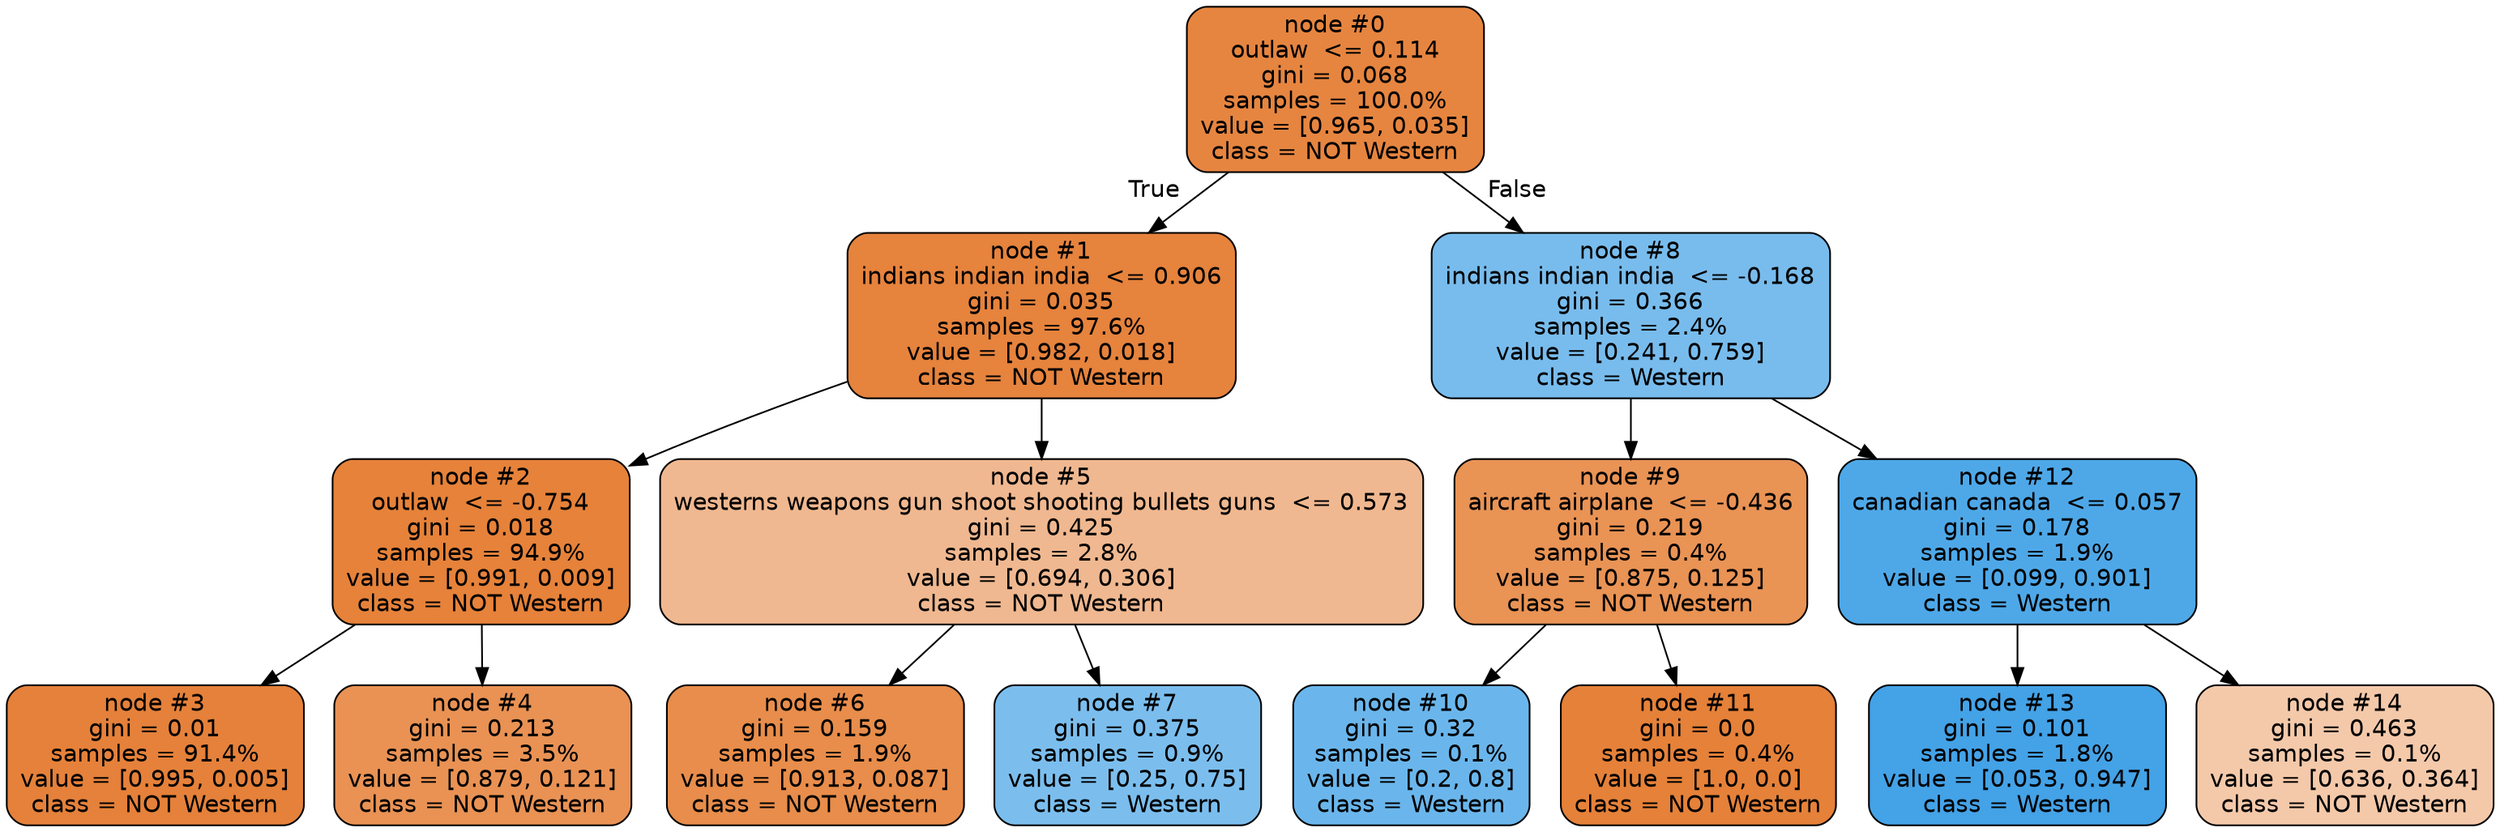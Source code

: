 digraph Tree {
node [shape=box, style="filled, rounded", color="black", fontname=helvetica] ;
edge [fontname=helvetica] ;
0 [label="node #0\noutlaw  <= 0.114\ngini = 0.068\nsamples = 100.0%\nvalue = [0.965, 0.035]\nclass = NOT Western", fillcolor="#e58139f6"] ;
1 [label="node #1\nindians indian india  <= 0.906\ngini = 0.035\nsamples = 97.6%\nvalue = [0.982, 0.018]\nclass = NOT Western", fillcolor="#e58139fa"] ;
0 -> 1 [labeldistance=2.5, labelangle=45, headlabel="True"] ;
2 [label="node #2\noutlaw  <= -0.754\ngini = 0.018\nsamples = 94.9%\nvalue = [0.991, 0.009]\nclass = NOT Western", fillcolor="#e58139fd"] ;
1 -> 2 ;
3 [label="node #3\ngini = 0.01\nsamples = 91.4%\nvalue = [0.995, 0.005]\nclass = NOT Western", fillcolor="#e58139fe"] ;
2 -> 3 ;
4 [label="node #4\ngini = 0.213\nsamples = 3.5%\nvalue = [0.879, 0.121]\nclass = NOT Western", fillcolor="#e58139dc"] ;
2 -> 4 ;
5 [label="node #5\nwesterns weapons gun shoot shooting bullets guns  <= 0.573\ngini = 0.425\nsamples = 2.8%\nvalue = [0.694, 0.306]\nclass = NOT Western", fillcolor="#e581398f"] ;
1 -> 5 ;
6 [label="node #6\ngini = 0.159\nsamples = 1.9%\nvalue = [0.913, 0.087]\nclass = NOT Western", fillcolor="#e58139e7"] ;
5 -> 6 ;
7 [label="node #7\ngini = 0.375\nsamples = 0.9%\nvalue = [0.25, 0.75]\nclass = Western", fillcolor="#399de5aa"] ;
5 -> 7 ;
8 [label="node #8\nindians indian india  <= -0.168\ngini = 0.366\nsamples = 2.4%\nvalue = [0.241, 0.759]\nclass = Western", fillcolor="#399de5ae"] ;
0 -> 8 [labeldistance=2.5, labelangle=-45, headlabel="False"] ;
9 [label="node #9\naircraft airplane  <= -0.436\ngini = 0.219\nsamples = 0.4%\nvalue = [0.875, 0.125]\nclass = NOT Western", fillcolor="#e58139db"] ;
8 -> 9 ;
10 [label="node #10\ngini = 0.32\nsamples = 0.1%\nvalue = [0.2, 0.8]\nclass = Western", fillcolor="#399de5bf"] ;
9 -> 10 ;
11 [label="node #11\ngini = 0.0\nsamples = 0.4%\nvalue = [1.0, 0.0]\nclass = NOT Western", fillcolor="#e58139ff"] ;
9 -> 11 ;
12 [label="node #12\ncanadian canada  <= 0.057\ngini = 0.178\nsamples = 1.9%\nvalue = [0.099, 0.901]\nclass = Western", fillcolor="#399de5e3"] ;
8 -> 12 ;
13 [label="node #13\ngini = 0.101\nsamples = 1.8%\nvalue = [0.053, 0.947]\nclass = Western", fillcolor="#399de5f1"] ;
12 -> 13 ;
14 [label="node #14\ngini = 0.463\nsamples = 0.1%\nvalue = [0.636, 0.364]\nclass = NOT Western", fillcolor="#e581396d"] ;
12 -> 14 ;
}